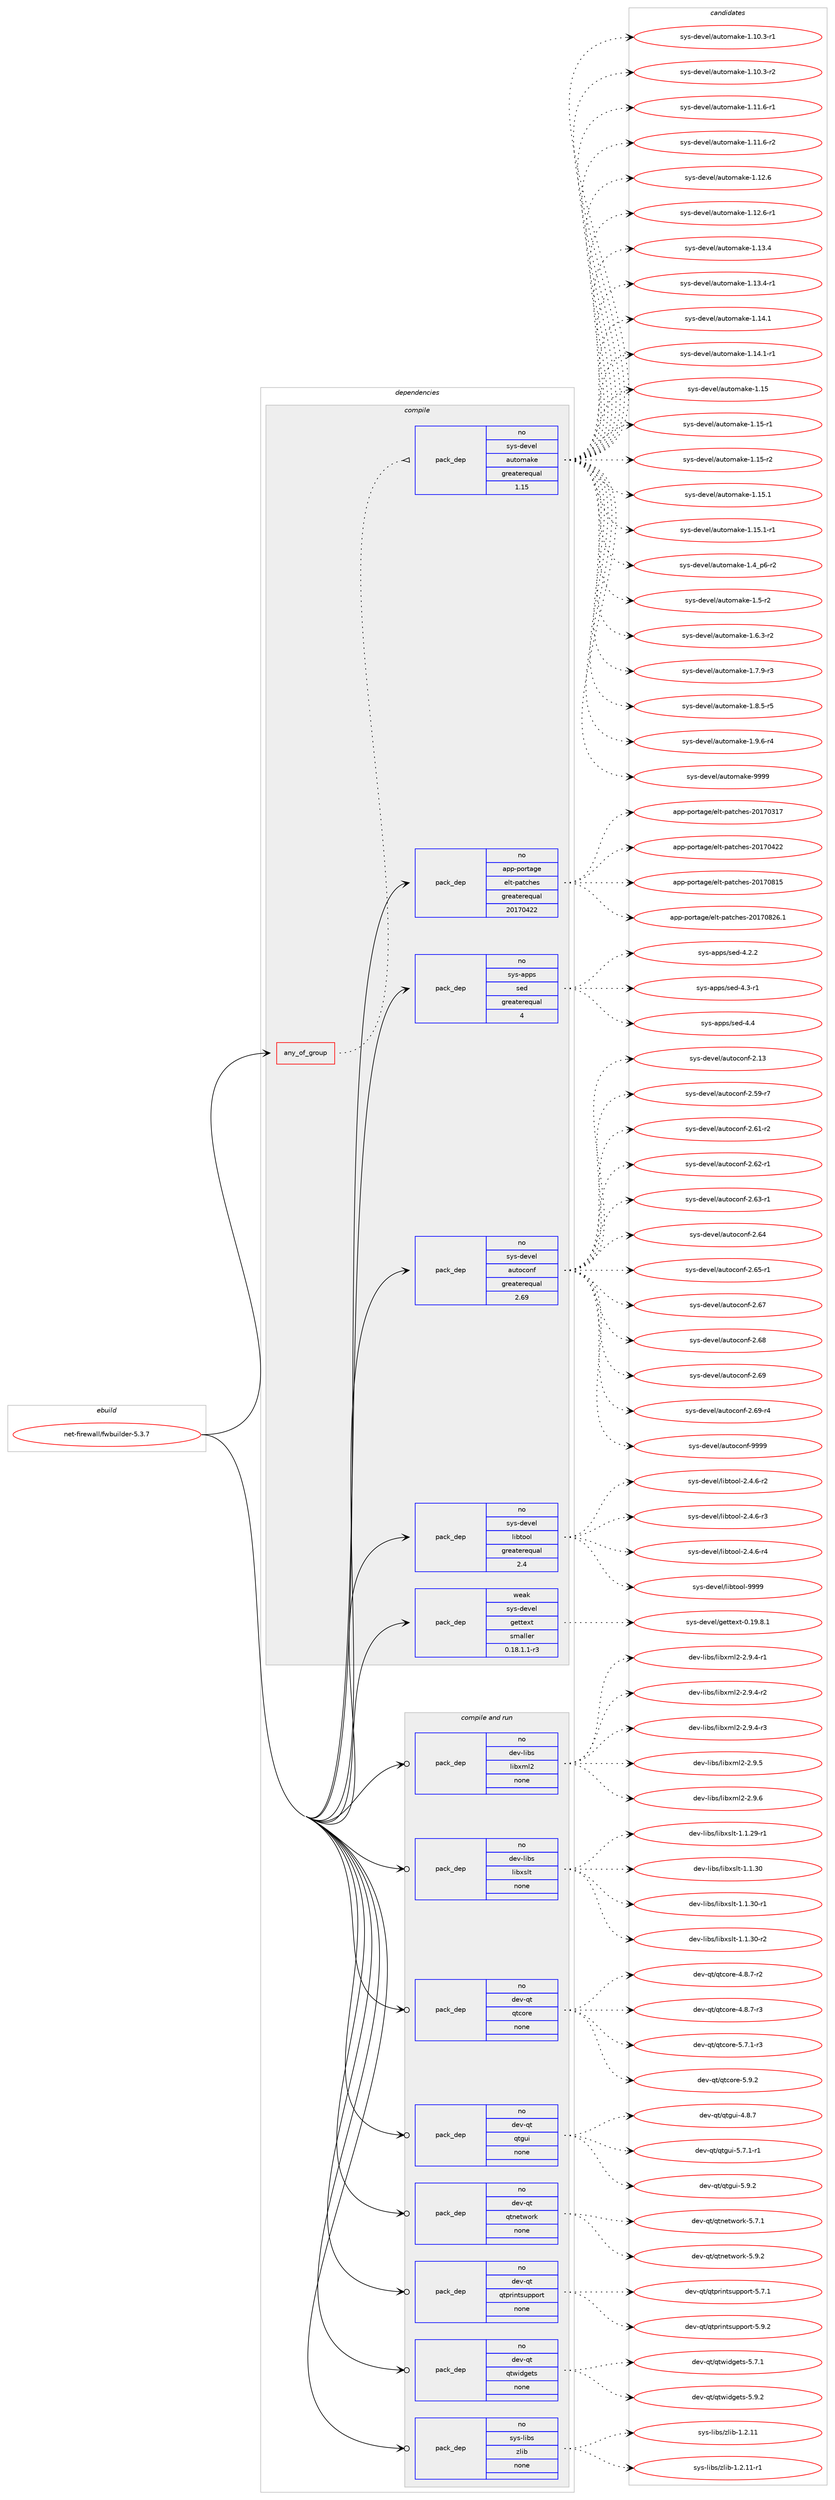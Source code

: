 digraph prolog {

# *************
# Graph options
# *************

newrank=true;
concentrate=true;
compound=true;
graph [rankdir=LR,fontname=Helvetica,fontsize=10,ranksep=1.5];#, ranksep=2.5, nodesep=0.2];
edge  [arrowhead=vee];
node  [fontname=Helvetica,fontsize=10];

# **********
# The ebuild
# **********

subgraph cluster_leftcol {
color=gray;
rank=same;
label=<<i>ebuild</i>>;
id [label="net-firewall/fwbuilder-5.3.7", color=red, width=4, href="../net-firewall/fwbuilder-5.3.7.svg"];
}

# ****************
# The dependencies
# ****************

subgraph cluster_midcol {
color=gray;
label=<<i>dependencies</i>>;
subgraph cluster_compile {
fillcolor="#eeeeee";
style=filled;
label=<<i>compile</i>>;
subgraph any6560 {
dependency408674 [label=<<TABLE BORDER="0" CELLBORDER="1" CELLSPACING="0" CELLPADDING="4"><TR><TD CELLPADDING="10">any_of_group</TD></TR></TABLE>>, shape=none, color=red];subgraph pack300802 {
dependency408675 [label=<<TABLE BORDER="0" CELLBORDER="1" CELLSPACING="0" CELLPADDING="4" WIDTH="220"><TR><TD ROWSPAN="6" CELLPADDING="30">pack_dep</TD></TR><TR><TD WIDTH="110">no</TD></TR><TR><TD>sys-devel</TD></TR><TR><TD>automake</TD></TR><TR><TD>greaterequal</TD></TR><TR><TD>1.15</TD></TR></TABLE>>, shape=none, color=blue];
}
dependency408674:e -> dependency408675:w [weight=20,style="dotted",arrowhead="oinv"];
}
id:e -> dependency408674:w [weight=20,style="solid",arrowhead="vee"];
subgraph pack300803 {
dependency408676 [label=<<TABLE BORDER="0" CELLBORDER="1" CELLSPACING="0" CELLPADDING="4" WIDTH="220"><TR><TD ROWSPAN="6" CELLPADDING="30">pack_dep</TD></TR><TR><TD WIDTH="110">no</TD></TR><TR><TD>app-portage</TD></TR><TR><TD>elt-patches</TD></TR><TR><TD>greaterequal</TD></TR><TR><TD>20170422</TD></TR></TABLE>>, shape=none, color=blue];
}
id:e -> dependency408676:w [weight=20,style="solid",arrowhead="vee"];
subgraph pack300804 {
dependency408677 [label=<<TABLE BORDER="0" CELLBORDER="1" CELLSPACING="0" CELLPADDING="4" WIDTH="220"><TR><TD ROWSPAN="6" CELLPADDING="30">pack_dep</TD></TR><TR><TD WIDTH="110">no</TD></TR><TR><TD>sys-apps</TD></TR><TR><TD>sed</TD></TR><TR><TD>greaterequal</TD></TR><TR><TD>4</TD></TR></TABLE>>, shape=none, color=blue];
}
id:e -> dependency408677:w [weight=20,style="solid",arrowhead="vee"];
subgraph pack300805 {
dependency408678 [label=<<TABLE BORDER="0" CELLBORDER="1" CELLSPACING="0" CELLPADDING="4" WIDTH="220"><TR><TD ROWSPAN="6" CELLPADDING="30">pack_dep</TD></TR><TR><TD WIDTH="110">no</TD></TR><TR><TD>sys-devel</TD></TR><TR><TD>autoconf</TD></TR><TR><TD>greaterequal</TD></TR><TR><TD>2.69</TD></TR></TABLE>>, shape=none, color=blue];
}
id:e -> dependency408678:w [weight=20,style="solid",arrowhead="vee"];
subgraph pack300806 {
dependency408679 [label=<<TABLE BORDER="0" CELLBORDER="1" CELLSPACING="0" CELLPADDING="4" WIDTH="220"><TR><TD ROWSPAN="6" CELLPADDING="30">pack_dep</TD></TR><TR><TD WIDTH="110">no</TD></TR><TR><TD>sys-devel</TD></TR><TR><TD>libtool</TD></TR><TR><TD>greaterequal</TD></TR><TR><TD>2.4</TD></TR></TABLE>>, shape=none, color=blue];
}
id:e -> dependency408679:w [weight=20,style="solid",arrowhead="vee"];
subgraph pack300807 {
dependency408680 [label=<<TABLE BORDER="0" CELLBORDER="1" CELLSPACING="0" CELLPADDING="4" WIDTH="220"><TR><TD ROWSPAN="6" CELLPADDING="30">pack_dep</TD></TR><TR><TD WIDTH="110">weak</TD></TR><TR><TD>sys-devel</TD></TR><TR><TD>gettext</TD></TR><TR><TD>smaller</TD></TR><TR><TD>0.18.1.1-r3</TD></TR></TABLE>>, shape=none, color=blue];
}
id:e -> dependency408680:w [weight=20,style="solid",arrowhead="vee"];
}
subgraph cluster_compileandrun {
fillcolor="#eeeeee";
style=filled;
label=<<i>compile and run</i>>;
subgraph pack300808 {
dependency408681 [label=<<TABLE BORDER="0" CELLBORDER="1" CELLSPACING="0" CELLPADDING="4" WIDTH="220"><TR><TD ROWSPAN="6" CELLPADDING="30">pack_dep</TD></TR><TR><TD WIDTH="110">no</TD></TR><TR><TD>dev-libs</TD></TR><TR><TD>libxml2</TD></TR><TR><TD>none</TD></TR><TR><TD></TD></TR></TABLE>>, shape=none, color=blue];
}
id:e -> dependency408681:w [weight=20,style="solid",arrowhead="odotvee"];
subgraph pack300809 {
dependency408682 [label=<<TABLE BORDER="0" CELLBORDER="1" CELLSPACING="0" CELLPADDING="4" WIDTH="220"><TR><TD ROWSPAN="6" CELLPADDING="30">pack_dep</TD></TR><TR><TD WIDTH="110">no</TD></TR><TR><TD>dev-libs</TD></TR><TR><TD>libxslt</TD></TR><TR><TD>none</TD></TR><TR><TD></TD></TR></TABLE>>, shape=none, color=blue];
}
id:e -> dependency408682:w [weight=20,style="solid",arrowhead="odotvee"];
subgraph pack300810 {
dependency408683 [label=<<TABLE BORDER="0" CELLBORDER="1" CELLSPACING="0" CELLPADDING="4" WIDTH="220"><TR><TD ROWSPAN="6" CELLPADDING="30">pack_dep</TD></TR><TR><TD WIDTH="110">no</TD></TR><TR><TD>dev-qt</TD></TR><TR><TD>qtcore</TD></TR><TR><TD>none</TD></TR><TR><TD></TD></TR></TABLE>>, shape=none, color=blue];
}
id:e -> dependency408683:w [weight=20,style="solid",arrowhead="odotvee"];
subgraph pack300811 {
dependency408684 [label=<<TABLE BORDER="0" CELLBORDER="1" CELLSPACING="0" CELLPADDING="4" WIDTH="220"><TR><TD ROWSPAN="6" CELLPADDING="30">pack_dep</TD></TR><TR><TD WIDTH="110">no</TD></TR><TR><TD>dev-qt</TD></TR><TR><TD>qtgui</TD></TR><TR><TD>none</TD></TR><TR><TD></TD></TR></TABLE>>, shape=none, color=blue];
}
id:e -> dependency408684:w [weight=20,style="solid",arrowhead="odotvee"];
subgraph pack300812 {
dependency408685 [label=<<TABLE BORDER="0" CELLBORDER="1" CELLSPACING="0" CELLPADDING="4" WIDTH="220"><TR><TD ROWSPAN="6" CELLPADDING="30">pack_dep</TD></TR><TR><TD WIDTH="110">no</TD></TR><TR><TD>dev-qt</TD></TR><TR><TD>qtnetwork</TD></TR><TR><TD>none</TD></TR><TR><TD></TD></TR></TABLE>>, shape=none, color=blue];
}
id:e -> dependency408685:w [weight=20,style="solid",arrowhead="odotvee"];
subgraph pack300813 {
dependency408686 [label=<<TABLE BORDER="0" CELLBORDER="1" CELLSPACING="0" CELLPADDING="4" WIDTH="220"><TR><TD ROWSPAN="6" CELLPADDING="30">pack_dep</TD></TR><TR><TD WIDTH="110">no</TD></TR><TR><TD>dev-qt</TD></TR><TR><TD>qtprintsupport</TD></TR><TR><TD>none</TD></TR><TR><TD></TD></TR></TABLE>>, shape=none, color=blue];
}
id:e -> dependency408686:w [weight=20,style="solid",arrowhead="odotvee"];
subgraph pack300814 {
dependency408687 [label=<<TABLE BORDER="0" CELLBORDER="1" CELLSPACING="0" CELLPADDING="4" WIDTH="220"><TR><TD ROWSPAN="6" CELLPADDING="30">pack_dep</TD></TR><TR><TD WIDTH="110">no</TD></TR><TR><TD>dev-qt</TD></TR><TR><TD>qtwidgets</TD></TR><TR><TD>none</TD></TR><TR><TD></TD></TR></TABLE>>, shape=none, color=blue];
}
id:e -> dependency408687:w [weight=20,style="solid",arrowhead="odotvee"];
subgraph pack300815 {
dependency408688 [label=<<TABLE BORDER="0" CELLBORDER="1" CELLSPACING="0" CELLPADDING="4" WIDTH="220"><TR><TD ROWSPAN="6" CELLPADDING="30">pack_dep</TD></TR><TR><TD WIDTH="110">no</TD></TR><TR><TD>sys-libs</TD></TR><TR><TD>zlib</TD></TR><TR><TD>none</TD></TR><TR><TD></TD></TR></TABLE>>, shape=none, color=blue];
}
id:e -> dependency408688:w [weight=20,style="solid",arrowhead="odotvee"];
}
subgraph cluster_run {
fillcolor="#eeeeee";
style=filled;
label=<<i>run</i>>;
}
}

# **************
# The candidates
# **************

subgraph cluster_choices {
rank=same;
color=gray;
label=<<i>candidates</i>>;

subgraph choice300802 {
color=black;
nodesep=1;
choice11512111545100101118101108479711711611110997107101454946494846514511449 [label="sys-devel/automake-1.10.3-r1", color=red, width=4,href="../sys-devel/automake-1.10.3-r1.svg"];
choice11512111545100101118101108479711711611110997107101454946494846514511450 [label="sys-devel/automake-1.10.3-r2", color=red, width=4,href="../sys-devel/automake-1.10.3-r2.svg"];
choice11512111545100101118101108479711711611110997107101454946494946544511449 [label="sys-devel/automake-1.11.6-r1", color=red, width=4,href="../sys-devel/automake-1.11.6-r1.svg"];
choice11512111545100101118101108479711711611110997107101454946494946544511450 [label="sys-devel/automake-1.11.6-r2", color=red, width=4,href="../sys-devel/automake-1.11.6-r2.svg"];
choice1151211154510010111810110847971171161111099710710145494649504654 [label="sys-devel/automake-1.12.6", color=red, width=4,href="../sys-devel/automake-1.12.6.svg"];
choice11512111545100101118101108479711711611110997107101454946495046544511449 [label="sys-devel/automake-1.12.6-r1", color=red, width=4,href="../sys-devel/automake-1.12.6-r1.svg"];
choice1151211154510010111810110847971171161111099710710145494649514652 [label="sys-devel/automake-1.13.4", color=red, width=4,href="../sys-devel/automake-1.13.4.svg"];
choice11512111545100101118101108479711711611110997107101454946495146524511449 [label="sys-devel/automake-1.13.4-r1", color=red, width=4,href="../sys-devel/automake-1.13.4-r1.svg"];
choice1151211154510010111810110847971171161111099710710145494649524649 [label="sys-devel/automake-1.14.1", color=red, width=4,href="../sys-devel/automake-1.14.1.svg"];
choice11512111545100101118101108479711711611110997107101454946495246494511449 [label="sys-devel/automake-1.14.1-r1", color=red, width=4,href="../sys-devel/automake-1.14.1-r1.svg"];
choice115121115451001011181011084797117116111109971071014549464953 [label="sys-devel/automake-1.15", color=red, width=4,href="../sys-devel/automake-1.15.svg"];
choice1151211154510010111810110847971171161111099710710145494649534511449 [label="sys-devel/automake-1.15-r1", color=red, width=4,href="../sys-devel/automake-1.15-r1.svg"];
choice1151211154510010111810110847971171161111099710710145494649534511450 [label="sys-devel/automake-1.15-r2", color=red, width=4,href="../sys-devel/automake-1.15-r2.svg"];
choice1151211154510010111810110847971171161111099710710145494649534649 [label="sys-devel/automake-1.15.1", color=red, width=4,href="../sys-devel/automake-1.15.1.svg"];
choice11512111545100101118101108479711711611110997107101454946495346494511449 [label="sys-devel/automake-1.15.1-r1", color=red, width=4,href="../sys-devel/automake-1.15.1-r1.svg"];
choice115121115451001011181011084797117116111109971071014549465295112544511450 [label="sys-devel/automake-1.4_p6-r2", color=red, width=4,href="../sys-devel/automake-1.4_p6-r2.svg"];
choice11512111545100101118101108479711711611110997107101454946534511450 [label="sys-devel/automake-1.5-r2", color=red, width=4,href="../sys-devel/automake-1.5-r2.svg"];
choice115121115451001011181011084797117116111109971071014549465446514511450 [label="sys-devel/automake-1.6.3-r2", color=red, width=4,href="../sys-devel/automake-1.6.3-r2.svg"];
choice115121115451001011181011084797117116111109971071014549465546574511451 [label="sys-devel/automake-1.7.9-r3", color=red, width=4,href="../sys-devel/automake-1.7.9-r3.svg"];
choice115121115451001011181011084797117116111109971071014549465646534511453 [label="sys-devel/automake-1.8.5-r5", color=red, width=4,href="../sys-devel/automake-1.8.5-r5.svg"];
choice115121115451001011181011084797117116111109971071014549465746544511452 [label="sys-devel/automake-1.9.6-r4", color=red, width=4,href="../sys-devel/automake-1.9.6-r4.svg"];
choice115121115451001011181011084797117116111109971071014557575757 [label="sys-devel/automake-9999", color=red, width=4,href="../sys-devel/automake-9999.svg"];
dependency408675:e -> choice11512111545100101118101108479711711611110997107101454946494846514511449:w [style=dotted,weight="100"];
dependency408675:e -> choice11512111545100101118101108479711711611110997107101454946494846514511450:w [style=dotted,weight="100"];
dependency408675:e -> choice11512111545100101118101108479711711611110997107101454946494946544511449:w [style=dotted,weight="100"];
dependency408675:e -> choice11512111545100101118101108479711711611110997107101454946494946544511450:w [style=dotted,weight="100"];
dependency408675:e -> choice1151211154510010111810110847971171161111099710710145494649504654:w [style=dotted,weight="100"];
dependency408675:e -> choice11512111545100101118101108479711711611110997107101454946495046544511449:w [style=dotted,weight="100"];
dependency408675:e -> choice1151211154510010111810110847971171161111099710710145494649514652:w [style=dotted,weight="100"];
dependency408675:e -> choice11512111545100101118101108479711711611110997107101454946495146524511449:w [style=dotted,weight="100"];
dependency408675:e -> choice1151211154510010111810110847971171161111099710710145494649524649:w [style=dotted,weight="100"];
dependency408675:e -> choice11512111545100101118101108479711711611110997107101454946495246494511449:w [style=dotted,weight="100"];
dependency408675:e -> choice115121115451001011181011084797117116111109971071014549464953:w [style=dotted,weight="100"];
dependency408675:e -> choice1151211154510010111810110847971171161111099710710145494649534511449:w [style=dotted,weight="100"];
dependency408675:e -> choice1151211154510010111810110847971171161111099710710145494649534511450:w [style=dotted,weight="100"];
dependency408675:e -> choice1151211154510010111810110847971171161111099710710145494649534649:w [style=dotted,weight="100"];
dependency408675:e -> choice11512111545100101118101108479711711611110997107101454946495346494511449:w [style=dotted,weight="100"];
dependency408675:e -> choice115121115451001011181011084797117116111109971071014549465295112544511450:w [style=dotted,weight="100"];
dependency408675:e -> choice11512111545100101118101108479711711611110997107101454946534511450:w [style=dotted,weight="100"];
dependency408675:e -> choice115121115451001011181011084797117116111109971071014549465446514511450:w [style=dotted,weight="100"];
dependency408675:e -> choice115121115451001011181011084797117116111109971071014549465546574511451:w [style=dotted,weight="100"];
dependency408675:e -> choice115121115451001011181011084797117116111109971071014549465646534511453:w [style=dotted,weight="100"];
dependency408675:e -> choice115121115451001011181011084797117116111109971071014549465746544511452:w [style=dotted,weight="100"];
dependency408675:e -> choice115121115451001011181011084797117116111109971071014557575757:w [style=dotted,weight="100"];
}
subgraph choice300803 {
color=black;
nodesep=1;
choice97112112451121111141169710310147101108116451129711699104101115455048495548514955 [label="app-portage/elt-patches-20170317", color=red, width=4,href="../app-portage/elt-patches-20170317.svg"];
choice97112112451121111141169710310147101108116451129711699104101115455048495548525050 [label="app-portage/elt-patches-20170422", color=red, width=4,href="../app-portage/elt-patches-20170422.svg"];
choice97112112451121111141169710310147101108116451129711699104101115455048495548564953 [label="app-portage/elt-patches-20170815", color=red, width=4,href="../app-portage/elt-patches-20170815.svg"];
choice971121124511211111411697103101471011081164511297116991041011154550484955485650544649 [label="app-portage/elt-patches-20170826.1", color=red, width=4,href="../app-portage/elt-patches-20170826.1.svg"];
dependency408676:e -> choice97112112451121111141169710310147101108116451129711699104101115455048495548514955:w [style=dotted,weight="100"];
dependency408676:e -> choice97112112451121111141169710310147101108116451129711699104101115455048495548525050:w [style=dotted,weight="100"];
dependency408676:e -> choice97112112451121111141169710310147101108116451129711699104101115455048495548564953:w [style=dotted,weight="100"];
dependency408676:e -> choice971121124511211111411697103101471011081164511297116991041011154550484955485650544649:w [style=dotted,weight="100"];
}
subgraph choice300804 {
color=black;
nodesep=1;
choice115121115459711211211547115101100455246504650 [label="sys-apps/sed-4.2.2", color=red, width=4,href="../sys-apps/sed-4.2.2.svg"];
choice115121115459711211211547115101100455246514511449 [label="sys-apps/sed-4.3-r1", color=red, width=4,href="../sys-apps/sed-4.3-r1.svg"];
choice11512111545971121121154711510110045524652 [label="sys-apps/sed-4.4", color=red, width=4,href="../sys-apps/sed-4.4.svg"];
dependency408677:e -> choice115121115459711211211547115101100455246504650:w [style=dotted,weight="100"];
dependency408677:e -> choice115121115459711211211547115101100455246514511449:w [style=dotted,weight="100"];
dependency408677:e -> choice11512111545971121121154711510110045524652:w [style=dotted,weight="100"];
}
subgraph choice300805 {
color=black;
nodesep=1;
choice115121115451001011181011084797117116111991111101024550464951 [label="sys-devel/autoconf-2.13", color=red, width=4,href="../sys-devel/autoconf-2.13.svg"];
choice1151211154510010111810110847971171161119911111010245504653574511455 [label="sys-devel/autoconf-2.59-r7", color=red, width=4,href="../sys-devel/autoconf-2.59-r7.svg"];
choice1151211154510010111810110847971171161119911111010245504654494511450 [label="sys-devel/autoconf-2.61-r2", color=red, width=4,href="../sys-devel/autoconf-2.61-r2.svg"];
choice1151211154510010111810110847971171161119911111010245504654504511449 [label="sys-devel/autoconf-2.62-r1", color=red, width=4,href="../sys-devel/autoconf-2.62-r1.svg"];
choice1151211154510010111810110847971171161119911111010245504654514511449 [label="sys-devel/autoconf-2.63-r1", color=red, width=4,href="../sys-devel/autoconf-2.63-r1.svg"];
choice115121115451001011181011084797117116111991111101024550465452 [label="sys-devel/autoconf-2.64", color=red, width=4,href="../sys-devel/autoconf-2.64.svg"];
choice1151211154510010111810110847971171161119911111010245504654534511449 [label="sys-devel/autoconf-2.65-r1", color=red, width=4,href="../sys-devel/autoconf-2.65-r1.svg"];
choice115121115451001011181011084797117116111991111101024550465455 [label="sys-devel/autoconf-2.67", color=red, width=4,href="../sys-devel/autoconf-2.67.svg"];
choice115121115451001011181011084797117116111991111101024550465456 [label="sys-devel/autoconf-2.68", color=red, width=4,href="../sys-devel/autoconf-2.68.svg"];
choice115121115451001011181011084797117116111991111101024550465457 [label="sys-devel/autoconf-2.69", color=red, width=4,href="../sys-devel/autoconf-2.69.svg"];
choice1151211154510010111810110847971171161119911111010245504654574511452 [label="sys-devel/autoconf-2.69-r4", color=red, width=4,href="../sys-devel/autoconf-2.69-r4.svg"];
choice115121115451001011181011084797117116111991111101024557575757 [label="sys-devel/autoconf-9999", color=red, width=4,href="../sys-devel/autoconf-9999.svg"];
dependency408678:e -> choice115121115451001011181011084797117116111991111101024550464951:w [style=dotted,weight="100"];
dependency408678:e -> choice1151211154510010111810110847971171161119911111010245504653574511455:w [style=dotted,weight="100"];
dependency408678:e -> choice1151211154510010111810110847971171161119911111010245504654494511450:w [style=dotted,weight="100"];
dependency408678:e -> choice1151211154510010111810110847971171161119911111010245504654504511449:w [style=dotted,weight="100"];
dependency408678:e -> choice1151211154510010111810110847971171161119911111010245504654514511449:w [style=dotted,weight="100"];
dependency408678:e -> choice115121115451001011181011084797117116111991111101024550465452:w [style=dotted,weight="100"];
dependency408678:e -> choice1151211154510010111810110847971171161119911111010245504654534511449:w [style=dotted,weight="100"];
dependency408678:e -> choice115121115451001011181011084797117116111991111101024550465455:w [style=dotted,weight="100"];
dependency408678:e -> choice115121115451001011181011084797117116111991111101024550465456:w [style=dotted,weight="100"];
dependency408678:e -> choice115121115451001011181011084797117116111991111101024550465457:w [style=dotted,weight="100"];
dependency408678:e -> choice1151211154510010111810110847971171161119911111010245504654574511452:w [style=dotted,weight="100"];
dependency408678:e -> choice115121115451001011181011084797117116111991111101024557575757:w [style=dotted,weight="100"];
}
subgraph choice300806 {
color=black;
nodesep=1;
choice1151211154510010111810110847108105981161111111084550465246544511450 [label="sys-devel/libtool-2.4.6-r2", color=red, width=4,href="../sys-devel/libtool-2.4.6-r2.svg"];
choice1151211154510010111810110847108105981161111111084550465246544511451 [label="sys-devel/libtool-2.4.6-r3", color=red, width=4,href="../sys-devel/libtool-2.4.6-r3.svg"];
choice1151211154510010111810110847108105981161111111084550465246544511452 [label="sys-devel/libtool-2.4.6-r4", color=red, width=4,href="../sys-devel/libtool-2.4.6-r4.svg"];
choice1151211154510010111810110847108105981161111111084557575757 [label="sys-devel/libtool-9999", color=red, width=4,href="../sys-devel/libtool-9999.svg"];
dependency408679:e -> choice1151211154510010111810110847108105981161111111084550465246544511450:w [style=dotted,weight="100"];
dependency408679:e -> choice1151211154510010111810110847108105981161111111084550465246544511451:w [style=dotted,weight="100"];
dependency408679:e -> choice1151211154510010111810110847108105981161111111084550465246544511452:w [style=dotted,weight="100"];
dependency408679:e -> choice1151211154510010111810110847108105981161111111084557575757:w [style=dotted,weight="100"];
}
subgraph choice300807 {
color=black;
nodesep=1;
choice1151211154510010111810110847103101116116101120116454846495746564649 [label="sys-devel/gettext-0.19.8.1", color=red, width=4,href="../sys-devel/gettext-0.19.8.1.svg"];
dependency408680:e -> choice1151211154510010111810110847103101116116101120116454846495746564649:w [style=dotted,weight="100"];
}
subgraph choice300808 {
color=black;
nodesep=1;
choice10010111845108105981154710810598120109108504550465746524511449 [label="dev-libs/libxml2-2.9.4-r1", color=red, width=4,href="../dev-libs/libxml2-2.9.4-r1.svg"];
choice10010111845108105981154710810598120109108504550465746524511450 [label="dev-libs/libxml2-2.9.4-r2", color=red, width=4,href="../dev-libs/libxml2-2.9.4-r2.svg"];
choice10010111845108105981154710810598120109108504550465746524511451 [label="dev-libs/libxml2-2.9.4-r3", color=red, width=4,href="../dev-libs/libxml2-2.9.4-r3.svg"];
choice1001011184510810598115471081059812010910850455046574653 [label="dev-libs/libxml2-2.9.5", color=red, width=4,href="../dev-libs/libxml2-2.9.5.svg"];
choice1001011184510810598115471081059812010910850455046574654 [label="dev-libs/libxml2-2.9.6", color=red, width=4,href="../dev-libs/libxml2-2.9.6.svg"];
dependency408681:e -> choice10010111845108105981154710810598120109108504550465746524511449:w [style=dotted,weight="100"];
dependency408681:e -> choice10010111845108105981154710810598120109108504550465746524511450:w [style=dotted,weight="100"];
dependency408681:e -> choice10010111845108105981154710810598120109108504550465746524511451:w [style=dotted,weight="100"];
dependency408681:e -> choice1001011184510810598115471081059812010910850455046574653:w [style=dotted,weight="100"];
dependency408681:e -> choice1001011184510810598115471081059812010910850455046574654:w [style=dotted,weight="100"];
}
subgraph choice300809 {
color=black;
nodesep=1;
choice10010111845108105981154710810598120115108116454946494650574511449 [label="dev-libs/libxslt-1.1.29-r1", color=red, width=4,href="../dev-libs/libxslt-1.1.29-r1.svg"];
choice1001011184510810598115471081059812011510811645494649465148 [label="dev-libs/libxslt-1.1.30", color=red, width=4,href="../dev-libs/libxslt-1.1.30.svg"];
choice10010111845108105981154710810598120115108116454946494651484511449 [label="dev-libs/libxslt-1.1.30-r1", color=red, width=4,href="../dev-libs/libxslt-1.1.30-r1.svg"];
choice10010111845108105981154710810598120115108116454946494651484511450 [label="dev-libs/libxslt-1.1.30-r2", color=red, width=4,href="../dev-libs/libxslt-1.1.30-r2.svg"];
dependency408682:e -> choice10010111845108105981154710810598120115108116454946494650574511449:w [style=dotted,weight="100"];
dependency408682:e -> choice1001011184510810598115471081059812011510811645494649465148:w [style=dotted,weight="100"];
dependency408682:e -> choice10010111845108105981154710810598120115108116454946494651484511449:w [style=dotted,weight="100"];
dependency408682:e -> choice10010111845108105981154710810598120115108116454946494651484511450:w [style=dotted,weight="100"];
}
subgraph choice300810 {
color=black;
nodesep=1;
choice1001011184511311647113116991111141014552465646554511450 [label="dev-qt/qtcore-4.8.7-r2", color=red, width=4,href="../dev-qt/qtcore-4.8.7-r2.svg"];
choice1001011184511311647113116991111141014552465646554511451 [label="dev-qt/qtcore-4.8.7-r3", color=red, width=4,href="../dev-qt/qtcore-4.8.7-r3.svg"];
choice1001011184511311647113116991111141014553465546494511451 [label="dev-qt/qtcore-5.7.1-r3", color=red, width=4,href="../dev-qt/qtcore-5.7.1-r3.svg"];
choice100101118451131164711311699111114101455346574650 [label="dev-qt/qtcore-5.9.2", color=red, width=4,href="../dev-qt/qtcore-5.9.2.svg"];
dependency408683:e -> choice1001011184511311647113116991111141014552465646554511450:w [style=dotted,weight="100"];
dependency408683:e -> choice1001011184511311647113116991111141014552465646554511451:w [style=dotted,weight="100"];
dependency408683:e -> choice1001011184511311647113116991111141014553465546494511451:w [style=dotted,weight="100"];
dependency408683:e -> choice100101118451131164711311699111114101455346574650:w [style=dotted,weight="100"];
}
subgraph choice300811 {
color=black;
nodesep=1;
choice1001011184511311647113116103117105455246564655 [label="dev-qt/qtgui-4.8.7", color=red, width=4,href="../dev-qt/qtgui-4.8.7.svg"];
choice10010111845113116471131161031171054553465546494511449 [label="dev-qt/qtgui-5.7.1-r1", color=red, width=4,href="../dev-qt/qtgui-5.7.1-r1.svg"];
choice1001011184511311647113116103117105455346574650 [label="dev-qt/qtgui-5.9.2", color=red, width=4,href="../dev-qt/qtgui-5.9.2.svg"];
dependency408684:e -> choice1001011184511311647113116103117105455246564655:w [style=dotted,weight="100"];
dependency408684:e -> choice10010111845113116471131161031171054553465546494511449:w [style=dotted,weight="100"];
dependency408684:e -> choice1001011184511311647113116103117105455346574650:w [style=dotted,weight="100"];
}
subgraph choice300812 {
color=black;
nodesep=1;
choice1001011184511311647113116110101116119111114107455346554649 [label="dev-qt/qtnetwork-5.7.1", color=red, width=4,href="../dev-qt/qtnetwork-5.7.1.svg"];
choice1001011184511311647113116110101116119111114107455346574650 [label="dev-qt/qtnetwork-5.9.2", color=red, width=4,href="../dev-qt/qtnetwork-5.9.2.svg"];
dependency408685:e -> choice1001011184511311647113116110101116119111114107455346554649:w [style=dotted,weight="100"];
dependency408685:e -> choice1001011184511311647113116110101116119111114107455346574650:w [style=dotted,weight="100"];
}
subgraph choice300813 {
color=black;
nodesep=1;
choice1001011184511311647113116112114105110116115117112112111114116455346554649 [label="dev-qt/qtprintsupport-5.7.1", color=red, width=4,href="../dev-qt/qtprintsupport-5.7.1.svg"];
choice1001011184511311647113116112114105110116115117112112111114116455346574650 [label="dev-qt/qtprintsupport-5.9.2", color=red, width=4,href="../dev-qt/qtprintsupport-5.9.2.svg"];
dependency408686:e -> choice1001011184511311647113116112114105110116115117112112111114116455346554649:w [style=dotted,weight="100"];
dependency408686:e -> choice1001011184511311647113116112114105110116115117112112111114116455346574650:w [style=dotted,weight="100"];
}
subgraph choice300814 {
color=black;
nodesep=1;
choice1001011184511311647113116119105100103101116115455346554649 [label="dev-qt/qtwidgets-5.7.1", color=red, width=4,href="../dev-qt/qtwidgets-5.7.1.svg"];
choice1001011184511311647113116119105100103101116115455346574650 [label="dev-qt/qtwidgets-5.9.2", color=red, width=4,href="../dev-qt/qtwidgets-5.9.2.svg"];
dependency408687:e -> choice1001011184511311647113116119105100103101116115455346554649:w [style=dotted,weight="100"];
dependency408687:e -> choice1001011184511311647113116119105100103101116115455346574650:w [style=dotted,weight="100"];
}
subgraph choice300815 {
color=black;
nodesep=1;
choice1151211154510810598115471221081059845494650464949 [label="sys-libs/zlib-1.2.11", color=red, width=4,href="../sys-libs/zlib-1.2.11.svg"];
choice11512111545108105981154712210810598454946504649494511449 [label="sys-libs/zlib-1.2.11-r1", color=red, width=4,href="../sys-libs/zlib-1.2.11-r1.svg"];
dependency408688:e -> choice1151211154510810598115471221081059845494650464949:w [style=dotted,weight="100"];
dependency408688:e -> choice11512111545108105981154712210810598454946504649494511449:w [style=dotted,weight="100"];
}
}

}
